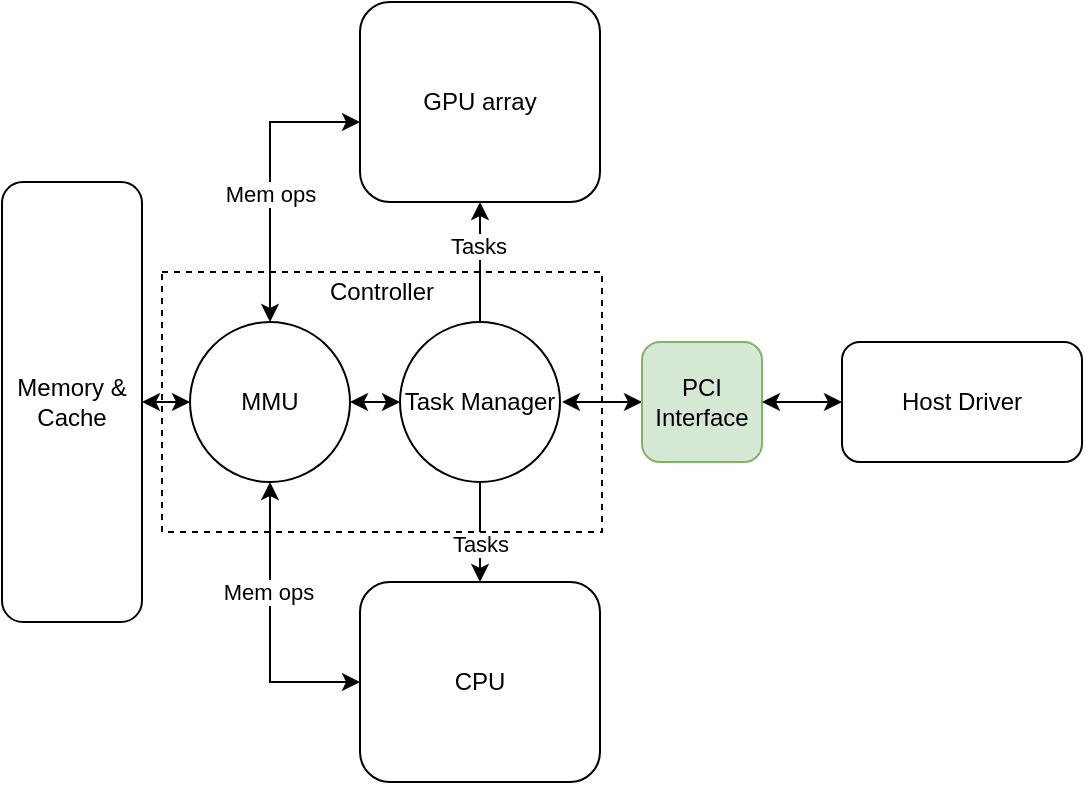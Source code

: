 <mxfile version="18.1.3" type="device"><diagram id="GtSL0D6iCzkrBFlTRewL" name="Страница 1"><mxGraphModel dx="1182" dy="835" grid="1" gridSize="10" guides="1" tooltips="1" connect="1" arrows="1" fold="1" page="1" pageScale="1" pageWidth="827" pageHeight="1169" math="0" shadow="0"><root><mxCell id="0"/><mxCell id="1" parent="0"/><mxCell id="kLyw-4zQMVHAZBVrrJGV-1" value="GPU array" style="rounded=1;whiteSpace=wrap;html=1;" parent="1" vertex="1"><mxGeometry x="289" y="320" width="120" height="100" as="geometry"/></mxCell><mxCell id="kLyw-4zQMVHAZBVrrJGV-3" value="Memory &amp;amp;&lt;br&gt;Cache" style="rounded=1;whiteSpace=wrap;html=1;" parent="1" vertex="1"><mxGeometry x="110" y="410" width="70" height="220" as="geometry"/></mxCell><mxCell id="kLyw-4zQMVHAZBVrrJGV-6" style="edgeStyle=none;rounded=0;orthogonalLoop=1;jettySize=auto;html=1;exitX=0.5;exitY=1;exitDx=0;exitDy=0;entryX=0.5;entryY=0;entryDx=0;entryDy=0;" parent="1" source="kLyw-4zQMVHAZBVrrJGV-4" target="kLyw-4zQMVHAZBVrrJGV-5" edge="1"><mxGeometry relative="1" as="geometry"/></mxCell><mxCell id="kLyw-4zQMVHAZBVrrJGV-21" value="Tasks" style="edgeLabel;html=1;align=center;verticalAlign=middle;resizable=0;points=[];" parent="kLyw-4zQMVHAZBVrrJGV-6" vertex="1" connectable="0"><mxGeometry x="0.217" relative="1" as="geometry"><mxPoint as="offset"/></mxGeometry></mxCell><mxCell id="kLyw-4zQMVHAZBVrrJGV-7" style="edgeStyle=none;rounded=0;orthogonalLoop=1;jettySize=auto;html=1;exitX=0.5;exitY=0;exitDx=0;exitDy=0;entryX=0.5;entryY=1;entryDx=0;entryDy=0;" parent="1" source="kLyw-4zQMVHAZBVrrJGV-4" target="kLyw-4zQMVHAZBVrrJGV-1" edge="1"><mxGeometry relative="1" as="geometry"/></mxCell><mxCell id="kLyw-4zQMVHAZBVrrJGV-20" value="Tasks" style="edgeLabel;html=1;align=center;verticalAlign=middle;resizable=0;points=[];" parent="kLyw-4zQMVHAZBVrrJGV-7" vertex="1" connectable="0"><mxGeometry x="0.29" y="1" relative="1" as="geometry"><mxPoint as="offset"/></mxGeometry></mxCell><mxCell id="kLyw-4zQMVHAZBVrrJGV-9" style="edgeStyle=none;rounded=0;orthogonalLoop=1;jettySize=auto;html=1;exitX=0;exitY=0.5;exitDx=0;exitDy=0;entryX=1;entryY=0.5;entryDx=0;entryDy=0;startArrow=classic;startFill=1;" parent="1" source="kLyw-4zQMVHAZBVrrJGV-4" target="kLyw-4zQMVHAZBVrrJGV-8" edge="1"><mxGeometry relative="1" as="geometry"/></mxCell><mxCell id="kLyw-4zQMVHAZBVrrJGV-4" value="Task Manager" style="ellipse;whiteSpace=wrap;html=1;aspect=fixed;" parent="1" vertex="1"><mxGeometry x="309" y="480" width="80" height="80" as="geometry"/></mxCell><mxCell id="kLyw-4zQMVHAZBVrrJGV-5" value="CPU" style="rounded=1;whiteSpace=wrap;html=1;" parent="1" vertex="1"><mxGeometry x="289" y="610" width="120" height="100" as="geometry"/></mxCell><mxCell id="kLyw-4zQMVHAZBVrrJGV-10" style="edgeStyle=none;rounded=0;orthogonalLoop=1;jettySize=auto;html=1;exitX=0;exitY=0.5;exitDx=0;exitDy=0;entryX=1;entryY=0.5;entryDx=0;entryDy=0;startArrow=classic;startFill=1;" parent="1" source="kLyw-4zQMVHAZBVrrJGV-8" target="kLyw-4zQMVHAZBVrrJGV-3" edge="1"><mxGeometry relative="1" as="geometry"/></mxCell><mxCell id="kLyw-4zQMVHAZBVrrJGV-11" style="edgeStyle=orthogonalEdgeStyle;rounded=0;orthogonalLoop=1;jettySize=auto;html=1;exitX=0.5;exitY=0;exitDx=0;exitDy=0;entryX=0;entryY=0.6;entryDx=0;entryDy=0;entryPerimeter=0;startArrow=classic;startFill=1;" parent="1" source="kLyw-4zQMVHAZBVrrJGV-8" target="kLyw-4zQMVHAZBVrrJGV-1" edge="1"><mxGeometry relative="1" as="geometry"/></mxCell><mxCell id="kLyw-4zQMVHAZBVrrJGV-18" value="Mem ops" style="edgeLabel;html=1;align=center;verticalAlign=middle;resizable=0;points=[];" parent="kLyw-4zQMVHAZBVrrJGV-11" vertex="1" connectable="0"><mxGeometry x="-0.114" relative="1" as="geometry"><mxPoint as="offset"/></mxGeometry></mxCell><mxCell id="kLyw-4zQMVHAZBVrrJGV-12" style="edgeStyle=orthogonalEdgeStyle;rounded=0;orthogonalLoop=1;jettySize=auto;html=1;exitX=0.5;exitY=1;exitDx=0;exitDy=0;entryX=0;entryY=0.5;entryDx=0;entryDy=0;startArrow=classic;startFill=1;" parent="1" source="kLyw-4zQMVHAZBVrrJGV-8" target="kLyw-4zQMVHAZBVrrJGV-5" edge="1"><mxGeometry relative="1" as="geometry"/></mxCell><mxCell id="kLyw-4zQMVHAZBVrrJGV-19" value="Mem ops" style="edgeLabel;html=1;align=center;verticalAlign=middle;resizable=0;points=[];" parent="kLyw-4zQMVHAZBVrrJGV-12" vertex="1" connectable="0"><mxGeometry x="-0.243" y="-1" relative="1" as="geometry"><mxPoint as="offset"/></mxGeometry></mxCell><mxCell id="kLyw-4zQMVHAZBVrrJGV-8" value="MMU" style="ellipse;whiteSpace=wrap;html=1;aspect=fixed;" parent="1" vertex="1"><mxGeometry x="204" y="480" width="80" height="80" as="geometry"/></mxCell><mxCell id="kLyw-4zQMVHAZBVrrJGV-13" value="" style="rounded=0;whiteSpace=wrap;html=1;fillColor=none;dashed=1;" parent="1" vertex="1"><mxGeometry x="190" y="455" width="220" height="130" as="geometry"/></mxCell><mxCell id="kLyw-4zQMVHAZBVrrJGV-14" value="Controller" style="text;html=1;strokeColor=none;fillColor=none;align=center;verticalAlign=middle;whiteSpace=wrap;rounded=0;dashed=1;" parent="1" vertex="1"><mxGeometry x="270" y="450" width="60" height="30" as="geometry"/></mxCell><mxCell id="kLyw-4zQMVHAZBVrrJGV-17" style="edgeStyle=orthogonalEdgeStyle;rounded=0;orthogonalLoop=1;jettySize=auto;html=1;exitX=0;exitY=0.5;exitDx=0;exitDy=0;startArrow=classic;startFill=1;" parent="1" source="kLyw-4zQMVHAZBVrrJGV-15" edge="1"><mxGeometry relative="1" as="geometry"><mxPoint x="390" y="520" as="targetPoint"/></mxGeometry></mxCell><mxCell id="kLyw-4zQMVHAZBVrrJGV-15" value="PCI&lt;br&gt;Interface" style="rounded=1;whiteSpace=wrap;html=1;fillColor=#d5e8d4;strokeColor=#82b366;" parent="1" vertex="1"><mxGeometry x="430" y="490" width="60" height="60" as="geometry"/></mxCell><mxCell id="kLyw-4zQMVHAZBVrrJGV-23" style="edgeStyle=orthogonalEdgeStyle;rounded=0;orthogonalLoop=1;jettySize=auto;html=1;exitX=0;exitY=0.5;exitDx=0;exitDy=0;entryX=1;entryY=0.5;entryDx=0;entryDy=0;startArrow=classic;startFill=1;" parent="1" source="kLyw-4zQMVHAZBVrrJGV-22" target="kLyw-4zQMVHAZBVrrJGV-15" edge="1"><mxGeometry relative="1" as="geometry"/></mxCell><mxCell id="kLyw-4zQMVHAZBVrrJGV-22" value="Host Driver" style="rounded=1;whiteSpace=wrap;html=1;fillColor=default;" parent="1" vertex="1"><mxGeometry x="530" y="490" width="120" height="60" as="geometry"/></mxCell></root></mxGraphModel></diagram></mxfile>
